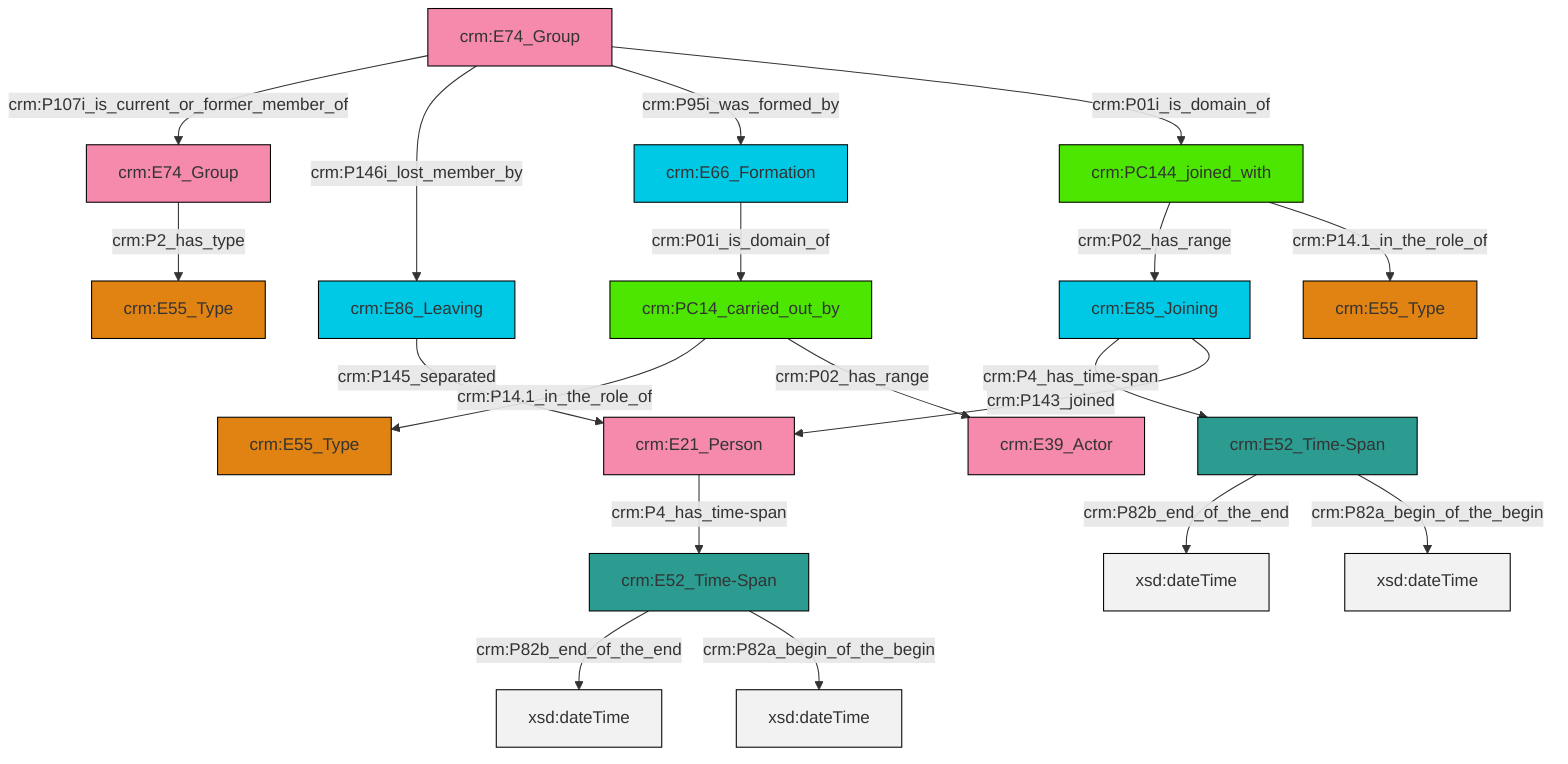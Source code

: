 graph TD
classDef Literal fill:#f2f2f2,stroke:#000000;
classDef CRM_Entity fill:#FFFFFF,stroke:#000000;
classDef Temporal_Entity fill:#00C9E6, stroke:#000000;
classDef Type fill:#E18312, stroke:#000000;
classDef Time-Span fill:#2C9C91, stroke:#000000;
classDef Appellation fill:#FFEB7F, stroke:#000000;
classDef Place fill:#008836, stroke:#000000;
classDef Persistent_Item fill:#B266B2, stroke:#000000;
classDef Conceptual_Object fill:#FFD700, stroke:#000000;
classDef Physical_Thing fill:#D2B48C, stroke:#000000;
classDef Actor fill:#f58aad, stroke:#000000;
classDef PC_Classes fill:#4ce600, stroke:#000000;
classDef Multi fill:#cccccc,stroke:#000000;

0["crm:E74_Group"]:::Actor -->|crm:P107i_is_current_or_former_member_of| 1["crm:E74_Group"]:::Actor
0["crm:E74_Group"]:::Actor -->|crm:P146i_lost_member_by| 2["crm:E86_Leaving"]:::Temporal_Entity
1["crm:E74_Group"]:::Actor -->|crm:P2_has_type| 3["crm:E55_Type"]:::Type
0["crm:E74_Group"]:::Actor -->|crm:P95i_was_formed_by| 4["crm:E66_Formation"]:::Temporal_Entity
9["crm:E85_Joining"]:::Temporal_Entity -->|crm:P4_has_time-span| 10["crm:E52_Time-Span"]:::Time-Span
9["crm:E85_Joining"]:::Temporal_Entity -->|crm:P143_joined| 12["crm:E21_Person"]:::Actor
12["crm:E21_Person"]:::Actor -->|crm:P4_has_time-span| 18["crm:E52_Time-Span"]:::Time-Span
15["crm:PC144_joined_with"]:::PC_Classes -->|crm:P02_has_range| 9["crm:E85_Joining"]:::Temporal_Entity
19["crm:PC14_carried_out_by"]:::PC_Classes -->|crm:P14.1_in_the_role_of| 7["crm:E55_Type"]:::Type
19["crm:PC14_carried_out_by"]:::PC_Classes -->|crm:P02_has_range| 20["crm:E39_Actor"]:::Actor
0["crm:E74_Group"]:::Actor -->|crm:P01i_is_domain_of| 15["crm:PC144_joined_with"]:::PC_Classes
15["crm:PC144_joined_with"]:::PC_Classes -->|crm:P14.1_in_the_role_of| 5["crm:E55_Type"]:::Type
10["crm:E52_Time-Span"]:::Time-Span -->|crm:P82b_end_of_the_end| 28[xsd:dateTime]:::Literal
4["crm:E66_Formation"]:::Temporal_Entity -->|crm:P01i_is_domain_of| 19["crm:PC14_carried_out_by"]:::PC_Classes
10["crm:E52_Time-Span"]:::Time-Span -->|crm:P82a_begin_of_the_begin| 30[xsd:dateTime]:::Literal
18["crm:E52_Time-Span"]:::Time-Span -->|crm:P82b_end_of_the_end| 31[xsd:dateTime]:::Literal
2["crm:E86_Leaving"]:::Temporal_Entity -->|crm:P145_separated| 12["crm:E21_Person"]:::Actor
18["crm:E52_Time-Span"]:::Time-Span -->|crm:P82a_begin_of_the_begin| 33[xsd:dateTime]:::Literal